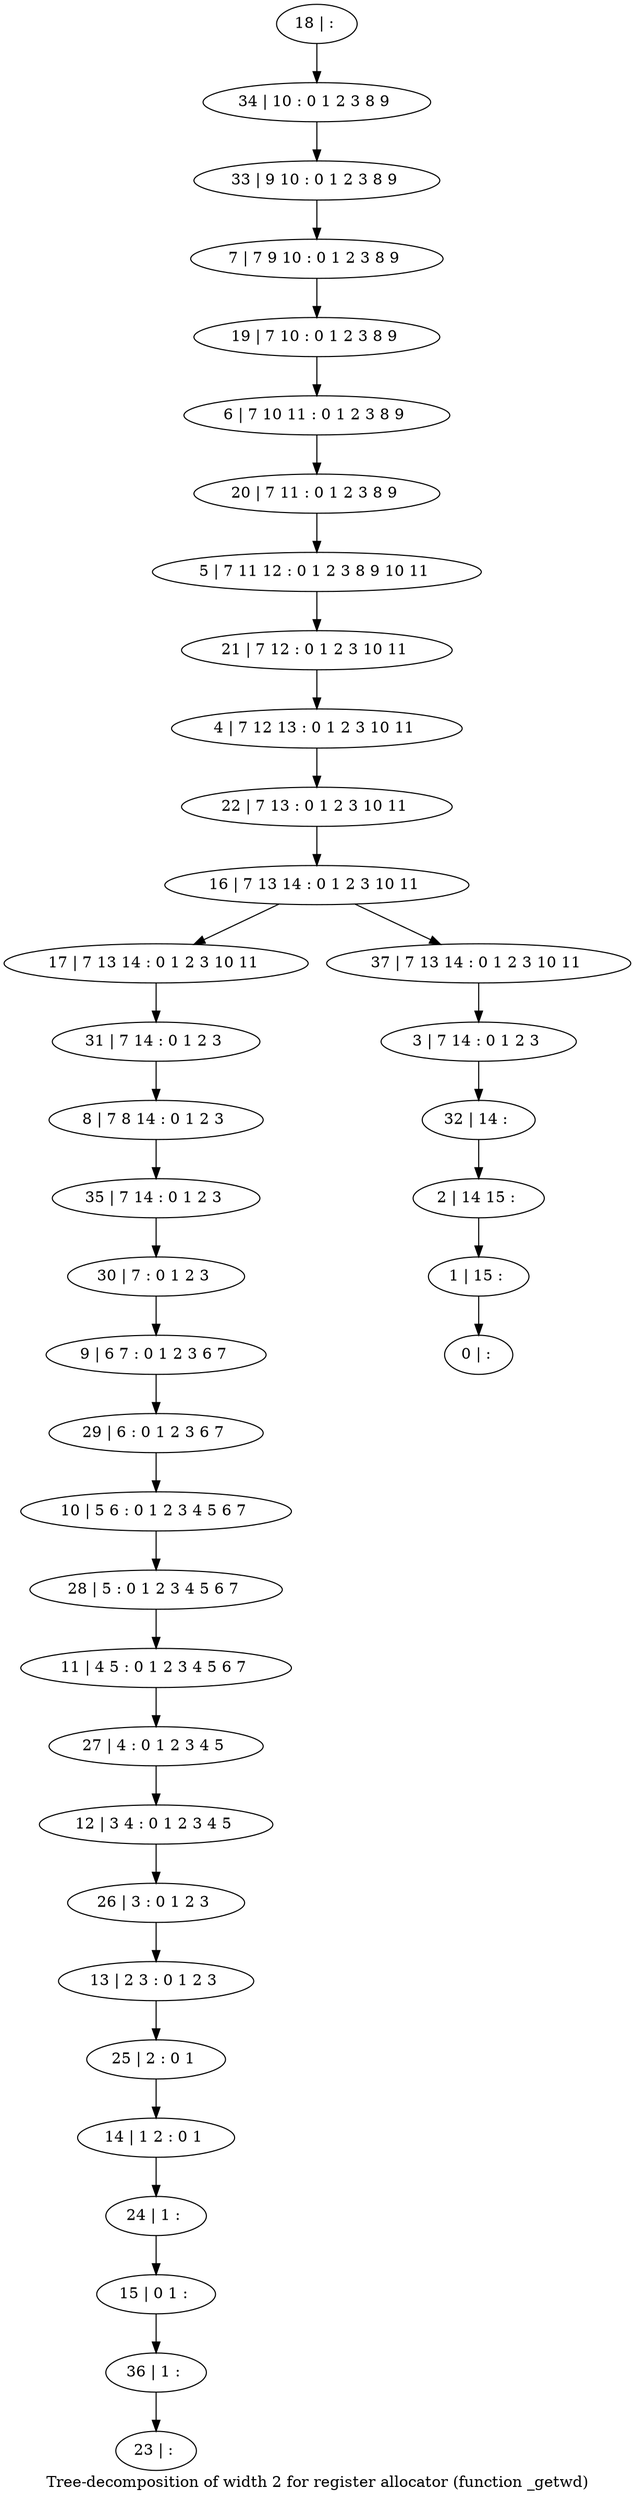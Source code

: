digraph G {
graph [label="Tree-decomposition of width 2 for register allocator (function _getwd)"]
0[label="0 | : "];
1[label="1 | 15 : "];
2[label="2 | 14 15 : "];
3[label="3 | 7 14 : 0 1 2 3 "];
4[label="4 | 7 12 13 : 0 1 2 3 10 11 "];
5[label="5 | 7 11 12 : 0 1 2 3 8 9 10 11 "];
6[label="6 | 7 10 11 : 0 1 2 3 8 9 "];
7[label="7 | 7 9 10 : 0 1 2 3 8 9 "];
8[label="8 | 7 8 14 : 0 1 2 3 "];
9[label="9 | 6 7 : 0 1 2 3 6 7 "];
10[label="10 | 5 6 : 0 1 2 3 4 5 6 7 "];
11[label="11 | 4 5 : 0 1 2 3 4 5 6 7 "];
12[label="12 | 3 4 : 0 1 2 3 4 5 "];
13[label="13 | 2 3 : 0 1 2 3 "];
14[label="14 | 1 2 : 0 1 "];
15[label="15 | 0 1 : "];
16[label="16 | 7 13 14 : 0 1 2 3 10 11 "];
17[label="17 | 7 13 14 : 0 1 2 3 10 11 "];
18[label="18 | : "];
19[label="19 | 7 10 : 0 1 2 3 8 9 "];
20[label="20 | 7 11 : 0 1 2 3 8 9 "];
21[label="21 | 7 12 : 0 1 2 3 10 11 "];
22[label="22 | 7 13 : 0 1 2 3 10 11 "];
23[label="23 | : "];
24[label="24 | 1 : "];
25[label="25 | 2 : 0 1 "];
26[label="26 | 3 : 0 1 2 3 "];
27[label="27 | 4 : 0 1 2 3 4 5 "];
28[label="28 | 5 : 0 1 2 3 4 5 6 7 "];
29[label="29 | 6 : 0 1 2 3 6 7 "];
30[label="30 | 7 : 0 1 2 3 "];
31[label="31 | 7 14 : 0 1 2 3 "];
32[label="32 | 14 : "];
33[label="33 | 9 10 : 0 1 2 3 8 9 "];
34[label="34 | 10 : 0 1 2 3 8 9 "];
35[label="35 | 7 14 : 0 1 2 3 "];
36[label="36 | 1 : "];
37[label="37 | 7 13 14 : 0 1 2 3 10 11 "];
24->15 ;
14->24 ;
25->14 ;
13->25 ;
26->13 ;
12->26 ;
27->12 ;
11->27 ;
28->11 ;
10->28 ;
29->10 ;
9->29 ;
30->9 ;
31->8 ;
17->31 ;
35->30 ;
8->35 ;
36->23 ;
15->36 ;
18->34 ;
34->33 ;
33->7 ;
7->19 ;
19->6 ;
6->20 ;
20->5 ;
5->21 ;
21->4 ;
4->22 ;
22->16 ;
3->32 ;
32->2 ;
2->1 ;
1->0 ;
37->3 ;
16->17 ;
16->37 ;
}

